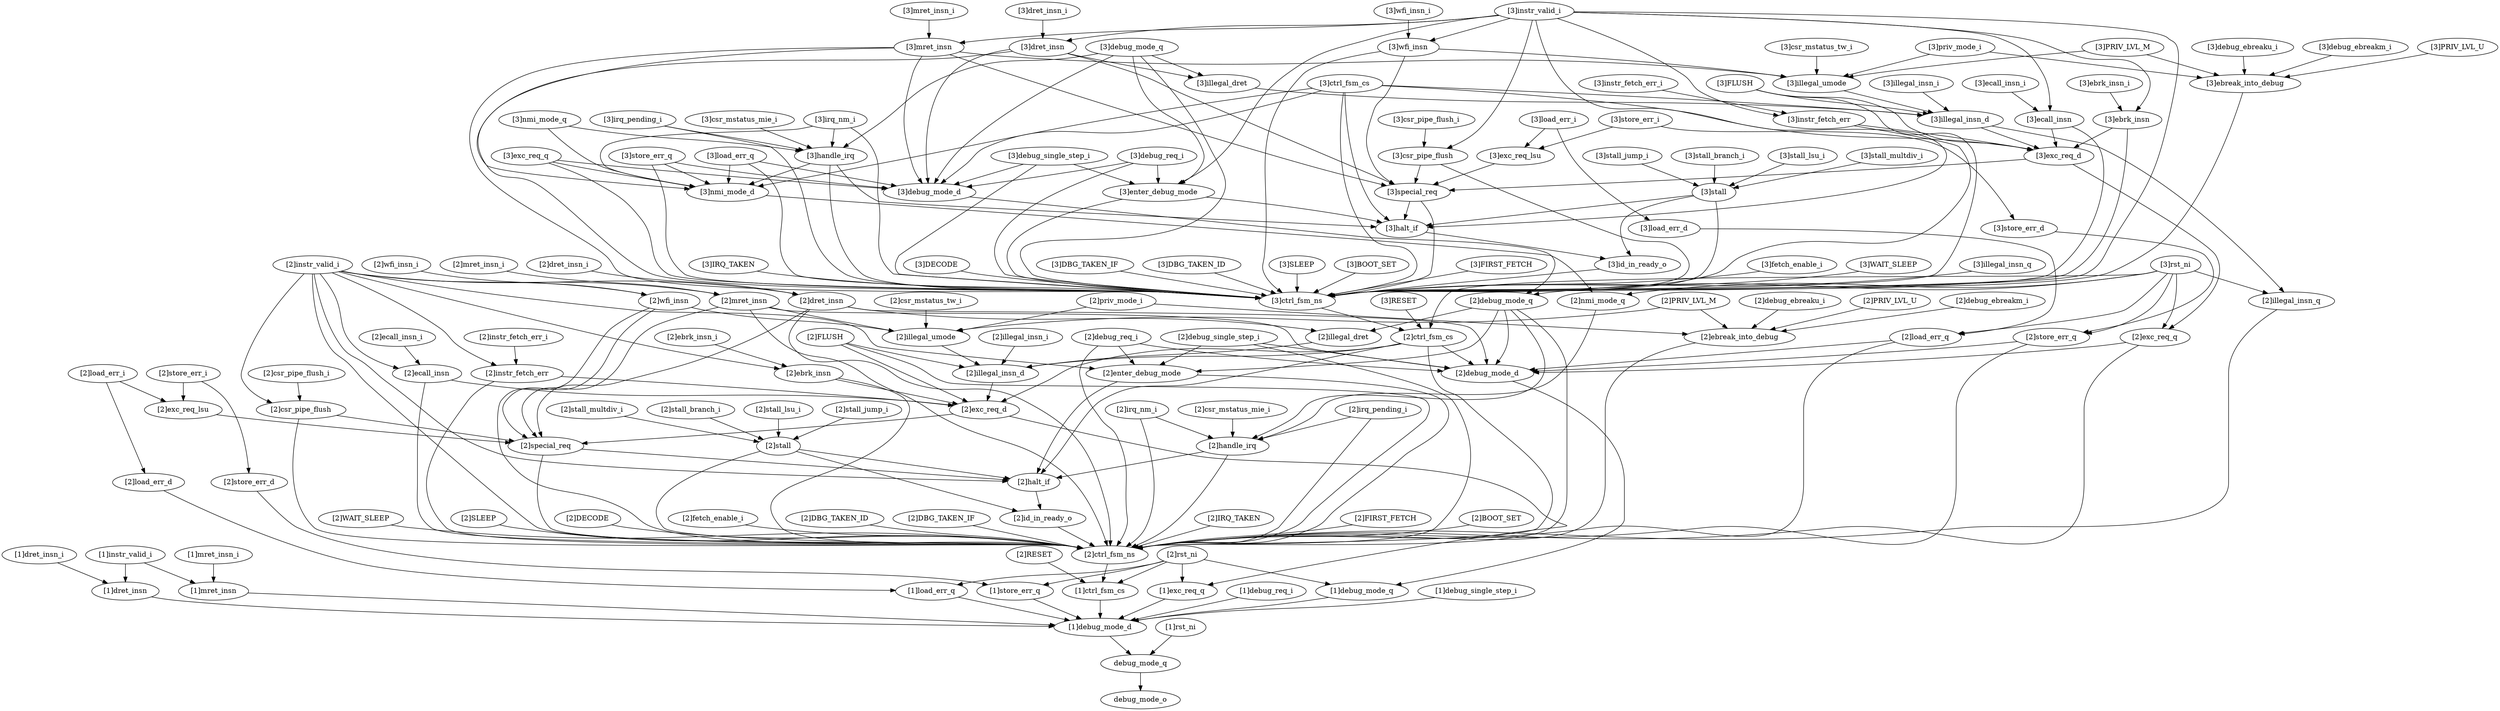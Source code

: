 strict digraph "" {
	"[3]irq_nm_i"	 [complexity=39,
		importance=0.508039555394,
		rank=0.0130266552665];
	"[3]handle_irq"	 [complexity=33,
		importance=0.503041939227,
		rank=0.0152436951281];
	"[3]irq_nm_i" -> "[3]handle_irq";
	"[3]nmi_mode_d"	 [complexity=24,
		importance=0.603479155975,
		rank=0.0251449648323];
	"[3]irq_nm_i" -> "[3]nmi_mode_d";
	"[3]ctrl_fsm_ns"	 [complexity=24,
		importance=0.141719331847,
		rank=0.00590497216029];
	"[3]irq_nm_i" -> "[3]ctrl_fsm_ns";
	"[3]wfi_insn"	 [complexity=57,
		importance=0.554368128177,
		rank=0.00972575663468];
	"[3]illegal_umode"	 [complexity=51,
		importance=0.546705284583,
		rank=0.0107197114624];
	"[3]wfi_insn" -> "[3]illegal_umode";
	"[3]special_req"	 [complexity=31,
		importance=0.50883312252,
		rank=0.0164139716942];
	"[3]wfi_insn" -> "[3]special_req";
	"[3]wfi_insn" -> "[3]ctrl_fsm_ns";
	"[3]fetch_enable_i"	 [complexity=25,
		importance=0.146716948014,
		rank=0.00586867792054];
	"[3]fetch_enable_i" -> "[3]ctrl_fsm_ns";
	"[3]WAIT_SLEEP"	 [complexity=26,
		importance=0.146716948014,
		rank=0.00564295953898];
	"[3]WAIT_SLEEP" -> "[3]ctrl_fsm_ns";
	"[1]debug_mode_d"	 [complexity=4,
		importance=0.0211377898881,
		rank=0.00528444747203];
	debug_mode_q	 [complexity=2,
		importance=0.0141117151107,
		rank=0.00705585755534];
	"[1]debug_mode_d" -> debug_mode_q;
	"[2]DECODE"	 [complexity=17,
		importance=1.70109643372,
		rank=0.100064496101];
	"[2]ctrl_fsm_ns"	 [complexity=7,
		importance=0.169609881755,
		rank=0.0242299831079];
	"[2]DECODE" -> "[2]ctrl_fsm_ns";
	"[2]csr_pipe_flush"	 [complexity=21,
		importance=0.600167615838,
		rank=0.028579410278];
	"[2]csr_pipe_flush" -> "[2]ctrl_fsm_ns";
	"[2]special_req"	 [complexity=14,
		importance=0.592504772244,
		rank=0.042321769446];
	"[2]csr_pipe_flush" -> "[2]special_req";
	"[3]csr_pipe_flush_i"	 [complexity=41,
		importance=0.521493582281,
		rank=0.0127193556654];
	"[3]csr_pipe_flush"	 [complexity=38,
		importance=0.516495966114,
		rank=0.0135919991083];
	"[3]csr_pipe_flush_i" -> "[3]csr_pipe_flush";
	"[2]stall_multdiv_i"	 [complexity=21,
		importance=0.597341559996,
		rank=0.0284448361903];
	"[2]stall"	 [complexity=16,
		importance=0.59234394383,
		rank=0.0370214964894];
	"[2]stall_multdiv_i" -> "[2]stall";
	"[1]ctrl_fsm_cs"	 [complexity=5,
		importance=0.11814378246,
		rank=0.023628756492];
	"[1]ctrl_fsm_cs" -> "[1]debug_mode_d";
	"[1]instr_valid_i"	 [complexity=8,
		importance=0.0337982496491,
		rank=0.00422478120614];
	"[1]dret_insn"	 [complexity=5,
		importance=0.0288006334825,
		rank=0.0057601266965];
	"[1]instr_valid_i" -> "[1]dret_insn";
	"[1]mret_insn"	 [complexity=5,
		importance=0.0288006334825,
		rank=0.0057601266965];
	"[1]instr_valid_i" -> "[1]mret_insn";
	"[2]load_err_d"	 [complexity=9,
		importance=0.0358627400156,
		rank=0.00398474889062];
	"[1]load_err_q"	 [complexity=7,
		importance=0.0296157984922,
		rank=0.00423082835603];
	"[2]load_err_d" -> "[1]load_err_q";
	"[3]illegal_insn_d"	 [complexity=45,
		importance=0.536266070724,
		rank=0.0119170237939];
	"[3]illegal_umode" -> "[3]illegal_insn_d";
	"[2]WAIT_SLEEP"	 [complexity=9,
		importance=0.174607497922,
		rank=0.0194008331024];
	"[2]WAIT_SLEEP" -> "[2]ctrl_fsm_ns";
	"[1]debug_mode_q"	 [complexity=6,
		importance=0.0300055823569,
		rank=0.00500093039281];
	"[1]debug_mode_q" -> "[1]debug_mode_d";
	"[2]ebreak_into_debug"	 [complexity=9,
		importance=0.183769217204,
		rank=0.0204188019116];
	"[2]ebreak_into_debug" -> "[2]ctrl_fsm_ns";
	"[2]stall_branch_i"	 [complexity=21,
		importance=0.597341559996,
		rank=0.0284448361903];
	"[2]stall_branch_i" -> "[2]stall";
	"[1]exc_req_q"	 [complexity=7,
		importance=0.0292276614397,
		rank=0.00417538020568];
	"[1]exc_req_q" -> "[1]debug_mode_d";
	"[1]debug_req_i"	 [complexity=6,
		importance=0.0472731959429,
		rank=0.00787886599048];
	"[1]debug_req_i" -> "[1]debug_mode_d";
	"[2]debug_req_i"	 [complexity=21,
		importance=0.780438035623,
		rank=0.0371637159821];
	"[2]enter_debug_mode"	 [complexity=16,
		importance=0.775440419456,
		rank=0.048465026216];
	"[2]debug_req_i" -> "[2]enter_debug_mode";
	"[2]debug_mode_d"	 [complexity=8,
		importance=0.0370316571343,
		rank=0.00462895714179];
	"[2]debug_req_i" -> "[2]debug_mode_d";
	"[2]debug_req_i" -> "[2]ctrl_fsm_ns";
	"[2]halt_if"	 [complexity=11,
		importance=0.192450574936,
		rank=0.0174955068124];
	"[2]enter_debug_mode" -> "[2]halt_if";
	"[2]enter_debug_mode" -> "[2]ctrl_fsm_ns";
	"[3]ecall_insn"	 [complexity=45,
		importance=0.527437584349,
		rank=0.0117208352078];
	"[3]exc_req_d"	 [complexity=38,
		importance=0.519774740754,
		rank=0.0136782826514];
	"[3]ecall_insn" -> "[3]exc_req_d";
	"[3]ecall_insn" -> "[3]ctrl_fsm_ns";
	"[1]rst_ni"	 [complexity=3,
		importance=0.033221046388,
		rank=0.0110736821293];
	"[1]rst_ni" -> debug_mode_q;
	"[2]SLEEP"	 [complexity=9,
		importance=0.174607497922,
		rank=0.0194008331024];
	"[2]SLEEP" -> "[2]ctrl_fsm_ns";
	"[1]dret_insn" -> "[1]debug_mode_d";
	"[3]store_err_i"	 [complexity=41,
		importance=0.521327005567,
		rank=0.0127152928187];
	"[3]exc_req_lsu"	 [complexity=38,
		importance=0.5163293894,
		rank=0.0135876155105];
	"[3]store_err_i" -> "[3]exc_req_lsu";
	"[3]store_err_d"	 [complexity=12,
		importance=0.523554595392,
		rank=0.043629549616];
	"[3]store_err_i" -> "[3]store_err_d";
	debug_mode_o	 [complexity=0,
		importance=0.00524392264192,
		rank=0.0];
	debug_mode_q -> debug_mode_o;
	"[2]ecall_insn"	 [complexity=16,
		importance=0.0478321232688,
		rank=0.0029895077043];
	"[2]ecall_insn" -> "[2]ctrl_fsm_ns";
	"[2]exc_req_d"	 [complexity=9,
		importance=0.0401692796744,
		rank=0.00446325329716];
	"[2]ecall_insn" -> "[2]exc_req_d";
	"[2]store_err_i"	 [complexity=24,
		importance=0.604998655291,
		rank=0.0252082773038];
	"[2]store_err_d"	 [complexity=9,
		importance=0.0358627400156,
		rank=0.00398474889062];
	"[2]store_err_i" -> "[2]store_err_d";
	"[2]exc_req_lsu"	 [complexity=21,
		importance=0.600001039124,
		rank=0.0285714780535];
	"[2]store_err_i" -> "[2]exc_req_lsu";
	"[2]dret_insn"	 [complexity=25,
		importance=0.0700463183191,
		rank=0.00280185273276];
	"[2]dret_insn" -> "[2]debug_mode_d";
	"[2]dret_insn" -> "[2]ctrl_fsm_ns";
	"[2]illegal_dret"	 [complexity=22,
		importance=0.0623834747247,
		rank=0.00283561248749];
	"[2]dret_insn" -> "[2]illegal_dret";
	"[2]dret_insn" -> "[2]special_req";
	"[2]stall_lsu_i"	 [complexity=21,
		importance=0.597341559996,
		rank=0.0284448361903];
	"[2]stall_lsu_i" -> "[2]stall";
	"[1]store_err_q"	 [complexity=7,
		importance=0.0296157984922,
		rank=0.00423082835603];
	"[2]store_err_d" -> "[1]store_err_q";
	"[2]load_err_q"	 [complexity=10,
		importance=0.517307653869,
		rank=0.0517307653869];
	"[2]load_err_q" -> "[2]debug_mode_d";
	"[2]load_err_q" -> "[2]ctrl_fsm_ns";
	"[2]load_err_i"	 [complexity=24,
		importance=0.604998655291,
		rank=0.0252082773038];
	"[2]load_err_i" -> "[2]load_err_d";
	"[2]load_err_i" -> "[2]exc_req_lsu";
	"[3]store_err_q"	 [complexity=27,
		importance=0.433636004145,
		rank=0.0160605927461];
	"[3]store_err_q" -> "[3]nmi_mode_d";
	"[3]debug_mode_d"	 [complexity=27,
		importance=0.0782773419709,
		rank=0.00289916081374];
	"[3]store_err_q" -> "[3]debug_mode_d";
	"[3]store_err_q" -> "[3]ctrl_fsm_ns";
	"[2]store_err_q"	 [complexity=10,
		importance=0.517307653869,
		rank=0.0517307653869];
	"[2]store_err_q" -> "[2]debug_mode_d";
	"[2]store_err_q" -> "[2]ctrl_fsm_ns";
	"[3]csr_mstatus_mie_i"	 [complexity=39,
		importance=0.508039555394,
		rank=0.0130266552665];
	"[3]csr_mstatus_mie_i" -> "[3]handle_irq";
	"[3]illegal_insn_q"	 [complexity=25,
		importance=0.151196834562,
		rank=0.00604787338249];
	"[3]illegal_insn_q" -> "[3]ctrl_fsm_ns";
	"[2]debug_mode_q"	 [complexity=25,
		importance=0.0712512671934,
		rank=0.00285005068774];
	"[2]debug_mode_q" -> "[2]enter_debug_mode";
	"[2]debug_mode_q" -> "[2]debug_mode_d";
	"[2]handle_irq"	 [complexity=16,
		importance=0.586713588951,
		rank=0.0366695993095];
	"[2]debug_mode_q" -> "[2]handle_irq";
	"[2]debug_mode_q" -> "[2]ctrl_fsm_ns";
	"[2]debug_mode_q" -> "[2]illegal_dret";
	"[2]illegal_insn_q"	 [complexity=8,
		importance=0.17908738447,
		rank=0.0223859230588];
	"[3]illegal_insn_d" -> "[2]illegal_insn_q";
	"[3]illegal_insn_d" -> "[3]exc_req_d";
	"[2]fetch_enable_i"	 [complexity=8,
		importance=0.174607497922,
		rank=0.0218259372402];
	"[2]fetch_enable_i" -> "[2]ctrl_fsm_ns";
	"[2]csr_mstatus_mie_i"	 [complexity=22,
		importance=0.591711205118,
		rank=0.026895963869];
	"[2]csr_mstatus_mie_i" -> "[2]handle_irq";
	"[2]id_in_ready_o"	 [complexity=8,
		importance=0.178926283247,
		rank=0.0223657854059];
	"[2]id_in_ready_o" -> "[2]ctrl_fsm_ns";
	"[2]debug_mode_d" -> "[1]debug_mode_q";
	"[2]DBG_TAKEN_ID"	 [complexity=9,
		importance=0.174607497922,
		rank=0.0194008331024];
	"[2]DBG_TAKEN_ID" -> "[2]ctrl_fsm_ns";
	"[3]illegal_insn_i"	 [complexity=51,
		importance=0.541263686891,
		rank=0.0106130134685];
	"[3]illegal_insn_i" -> "[3]illegal_insn_d";
	"[2]DBG_TAKEN_IF"	 [complexity=13,
		importance=0.513827261432,
		rank=0.0395251739563];
	"[2]DBG_TAKEN_IF" -> "[2]ctrl_fsm_ns";
	"[3]priv_mode_i"	 [complexity=33,
		importance=0.160876283463,
		rank=0.00487503889282];
	"[3]priv_mode_i" -> "[3]illegal_umode";
	"[3]ebreak_into_debug"	 [complexity=26,
		importance=0.155878667296,
		rank=0.00599533335755];
	"[3]priv_mode_i" -> "[3]ebreak_into_debug";
	"[2]instr_fetch_err_i"	 [complexity=19,
		importance=0.0528297394355,
		rank=0.00278051260187];
	"[2]instr_fetch_err"	 [complexity=16,
		importance=0.0478321232688,
		rank=0.0029895077043];
	"[2]instr_fetch_err_i" -> "[2]instr_fetch_err";
	"[3]halt_if"	 [complexity=28,
		importance=0.164560025028,
		rank=0.00587714375101];
	"[3]handle_irq" -> "[3]halt_if";
	"[3]handle_irq" -> "[3]nmi_mode_d";
	"[3]handle_irq" -> "[3]ctrl_fsm_ns";
	"[3]ebrk_insn"	 [complexity=45,
		importance=0.527437584349,
		rank=0.0117208352078];
	"[3]ebrk_insn" -> "[3]exc_req_d";
	"[3]ebrk_insn" -> "[3]ctrl_fsm_ns";
	"[1]load_err_q" -> "[1]debug_mode_d";
	"[3]FLUSH"	 [complexity=51,
		importance=0.541263686891,
		rank=0.0106130134685];
	"[3]FLUSH" -> "[3]illegal_insn_d";
	"[3]FLUSH" -> "[3]exc_req_d";
	"[3]FLUSH" -> "[3]ctrl_fsm_ns";
	"[3]debug_single_step_i"	 [complexity=38,
		importance=0.668875835991,
		rank=0.017601995684];
	"[3]enter_debug_mode"	 [complexity=33,
		importance=0.663878219824,
		rank=0.0201175218129];
	"[3]debug_single_step_i" -> "[3]enter_debug_mode";
	"[3]debug_single_step_i" -> "[3]debug_mode_d";
	"[3]debug_single_step_i" -> "[3]ctrl_fsm_ns";
	"[3]IRQ_TAKEN"	 [complexity=30,
		importance=0.430155611707,
		rank=0.0143385203902];
	"[3]IRQ_TAKEN" -> "[3]ctrl_fsm_ns";
	"[2]rst_ni"	 [complexity=8,
		importance=0.0634529390461,
		rank=0.00793161738076];
	"[2]rst_ni" -> "[1]ctrl_fsm_cs";
	"[2]rst_ni" -> "[1]debug_mode_q";
	"[2]rst_ni" -> "[1]exc_req_q";
	"[2]rst_ni" -> "[1]load_err_q";
	"[2]rst_ni" -> "[1]store_err_q";
	"[1]mret_insn" -> "[1]debug_mode_d";
	"[2]wfi_insn"	 [complexity=28,
		importance=0.0747626670969,
		rank=0.00267009525346];
	"[2]wfi_insn" -> "[2]ctrl_fsm_ns";
	"[2]wfi_insn" -> "[2]special_req";
	"[2]illegal_umode"	 [complexity=22,
		importance=0.0670998235025,
		rank=0.00304999197739];
	"[2]wfi_insn" -> "[2]illegal_umode";
	"[3]irq_pending_i"	 [complexity=39,
		importance=0.508039555394,
		rank=0.0130266552665];
	"[3]irq_pending_i" -> "[3]handle_irq";
	"[3]irq_pending_i" -> "[3]ctrl_fsm_ns";
	"[3]nmi_mode_q"	 [complexity=39,
		importance=0.512200114119,
		rank=0.0131333362595];
	"[3]nmi_mode_q" -> "[3]handle_irq";
	"[3]nmi_mode_q" -> "[3]nmi_mode_d";
	"[3]instr_valid_i"	 [complexity=48,
		importance=0.532435200515,
		rank=0.0110924000107];
	"[3]instr_valid_i" -> "[3]wfi_insn";
	"[3]instr_valid_i" -> "[3]ecall_insn";
	"[3]instr_valid_i" -> "[3]ebrk_insn";
	"[3]instr_valid_i" -> "[3]halt_if";
	"[3]dret_insn"	 [complexity=54,
		importance=0.549651779399,
		rank=0.0101787366555];
	"[3]instr_valid_i" -> "[3]dret_insn";
	"[3]mret_insn"	 [complexity=57,
		importance=0.554368128177,
		rank=0.00972575663468];
	"[3]instr_valid_i" -> "[3]mret_insn";
	"[3]instr_valid_i" -> "[3]enter_debug_mode";
	"[3]instr_fetch_err"	 [complexity=45,
		importance=0.527437584349,
		rank=0.0117208352078];
	"[3]instr_valid_i" -> "[3]instr_fetch_err";
	"[3]instr_valid_i" -> "[3]ctrl_fsm_ns";
	"[3]instr_valid_i" -> "[3]csr_pipe_flush";
	"[3]ctrl_fsm_cs"	 [complexity=51,
		importance=0.569858693632,
		rank=0.0111736998751];
	"[3]ctrl_fsm_cs" -> "[3]illegal_insn_d";
	"[3]ctrl_fsm_cs" -> "[3]halt_if";
	"[3]ctrl_fsm_cs" -> "[3]nmi_mode_d";
	"[3]ctrl_fsm_cs" -> "[3]debug_mode_d";
	"[3]ctrl_fsm_cs" -> "[3]exc_req_d";
	"[3]ctrl_fsm_cs" -> "[3]ctrl_fsm_ns";
	"[3]illegal_dret"	 [complexity=51,
		importance=0.541988935805,
		rank=0.0106272340354];
	"[3]illegal_dret" -> "[3]illegal_insn_d";
	"[1]store_err_q" -> "[1]debug_mode_d";
	"[3]mret_insn_i"	 [complexity=60,
		importance=0.559365744344,
		rank=0.00932276240573];
	"[3]mret_insn_i" -> "[3]mret_insn";
	"[2]handle_irq" -> "[2]halt_if";
	"[2]handle_irq" -> "[2]ctrl_fsm_ns";
	"[2]mret_insn_i"	 [complexity=31,
		importance=0.0797602832636,
		rank=0.00257291236334];
	"[2]mret_insn"	 [complexity=28,
		importance=0.0747626670969,
		rank=0.00267009525346];
	"[2]mret_insn_i" -> "[2]mret_insn";
	"[3]DECODE"	 [complexity=34,
		importance=1.42219093464,
		rank=0.0418291451363];
	"[3]DECODE" -> "[3]ctrl_fsm_ns";
	"[2]FLUSH"	 [complexity=22,
		importance=0.061658225811,
		rank=0.00280264662777];
	"[2]illegal_insn_d"	 [complexity=16,
		importance=0.0566606096444,
		rank=0.00354128810277];
	"[2]FLUSH" -> "[2]illegal_insn_d";
	"[2]FLUSH" -> "[2]ctrl_fsm_ns";
	"[2]FLUSH" -> "[2]exc_req_d";
	"[2]illegal_insn_d" -> "[2]exc_req_d";
	"[2]halt_if" -> "[2]id_in_ready_o";
	"[3]id_in_ready_o"	 [complexity=25,
		importance=0.151035733339,
		rank=0.00604142933357];
	"[3]halt_if" -> "[3]id_in_ready_o";
	"[2]illegal_insn_i"	 [complexity=22,
		importance=0.061658225811,
		rank=0.00280264662777];
	"[2]illegal_insn_i" -> "[2]illegal_insn_d";
	"[3]debug_req_i"	 [complexity=38,
		importance=0.668875835991,
		rank=0.017601995684];
	"[3]debug_req_i" -> "[3]enter_debug_mode";
	"[3]debug_req_i" -> "[3]debug_mode_d";
	"[3]debug_req_i" -> "[3]ctrl_fsm_ns";
	"[3]DBG_TAKEN_IF"	 [complexity=30,
		importance=0.430155611707,
		rank=0.0143385203902];
	"[3]DBG_TAKEN_IF" -> "[3]ctrl_fsm_ns";
	"[2]illegal_insn_q" -> "[2]ctrl_fsm_ns";
	"[3]DBG_TAKEN_ID"	 [complexity=26,
		importance=0.146716948014,
		rank=0.00564295953898];
	"[3]DBG_TAKEN_ID" -> "[3]ctrl_fsm_ns";
	"[3]special_req" -> "[3]halt_if";
	"[3]special_req" -> "[3]ctrl_fsm_ns";
	"[2]ctrl_fsm_ns" -> "[1]ctrl_fsm_cs";
	"[1]mret_insn_i"	 [complexity=8,
		importance=0.0337982496491,
		rank=0.00422478120614];
	"[1]mret_insn_i" -> "[1]mret_insn";
	"[2]irq_nm_i"	 [complexity=22,
		importance=0.591711205118,
		rank=0.026895963869];
	"[2]irq_nm_i" -> "[2]handle_irq";
	"[2]irq_nm_i" -> "[2]ctrl_fsm_ns";
	"[3]ecall_insn_i"	 [complexity=48,
		importance=0.532435200515,
		rank=0.0110924000107];
	"[3]ecall_insn_i" -> "[3]ecall_insn";
	"[2]instr_fetch_err" -> "[2]ctrl_fsm_ns";
	"[2]instr_fetch_err" -> "[2]exc_req_d";
	"[3]rst_ni"	 [complexity=23,
		importance=0.185504081271,
		rank=0.00806539483785];
	"[3]rst_ni" -> "[2]load_err_q";
	"[3]rst_ni" -> "[2]store_err_q";
	"[3]rst_ni" -> "[2]debug_mode_q";
	"[3]rst_ni" -> "[2]illegal_insn_q";
	"[2]ctrl_fsm_cs"	 [complexity=22,
		importance=0.0902532325519,
		rank=0.00410241966145];
	"[3]rst_ni" -> "[2]ctrl_fsm_cs";
	"[2]exc_req_q"	 [complexity=10,
		importance=0.516919516817,
		rank=0.0516919516817];
	"[3]rst_ni" -> "[2]exc_req_q";
	"[2]nmi_mode_q"	 [complexity=22,
		importance=0.595871763843,
		rank=0.0270850801747];
	"[3]rst_ni" -> "[2]nmi_mode_q";
	"[2]mret_insn" -> "[2]debug_mode_d";
	"[2]mret_insn" -> "[2]ctrl_fsm_ns";
	"[2]mret_insn" -> "[2]special_req";
	"[2]mret_insn" -> "[2]illegal_umode";
	"[3]exc_req_lsu" -> "[3]special_req";
	"[3]debug_ebreakm_i"	 [complexity=33,
		importance=0.160876283463,
		rank=0.00487503889282];
	"[3]debug_ebreakm_i" -> "[3]ebreak_into_debug";
	"[3]PRIV_LVL_M"	 [complexity=33,
		importance=0.160876283463,
		rank=0.00487503889282];
	"[3]PRIV_LVL_M" -> "[3]illegal_umode";
	"[3]PRIV_LVL_M" -> "[3]ebreak_into_debug";
	"[2]exc_req_lsu" -> "[2]special_req";
	"[1]debug_single_step_i"	 [complexity=6,
		importance=0.0472731959429,
		rank=0.00787886599048];
	"[1]debug_single_step_i" -> "[1]debug_mode_d";
	"[3]stall_lsu_i"	 [complexity=38,
		importance=0.513669910272,
		rank=0.0135176292177];
	"[3]stall"	 [complexity=33,
		importance=0.508672294105,
		rank=0.0154143119426];
	"[3]stall_lsu_i" -> "[3]stall";
	"[2]debug_ebreaku_i"	 [complexity=16,
		importance=0.188766833371,
		rank=0.0117979270857];
	"[2]debug_ebreaku_i" -> "[2]ebreak_into_debug";
	"[2]dret_insn_i"	 [complexity=28,
		importance=0.0750439344857,
		rank=0.00268014051735];
	"[2]dret_insn_i" -> "[2]dret_insn";
	"[3]dret_insn" -> "[3]illegal_dret";
	"[3]dret_insn" -> "[3]special_req";
	"[3]dret_insn" -> "[3]debug_mode_d";
	"[3]dret_insn" -> "[3]ctrl_fsm_ns";
	"[3]id_in_ready_o" -> "[3]ctrl_fsm_ns";
	"[2]IRQ_TAKEN"	 [complexity=13,
		importance=0.513827261432,
		rank=0.0395251739563];
	"[2]IRQ_TAKEN" -> "[2]ctrl_fsm_ns";
	"[3]nmi_mode_d" -> "[2]nmi_mode_q";
	"[2]priv_mode_i"	 [complexity=28,
		importance=0.0720974396692,
		rank=0.00257490855961];
	"[2]priv_mode_i" -> "[2]ebreak_into_debug";
	"[2]priv_mode_i" -> "[2]illegal_umode";
	"[3]ebreak_into_debug" -> "[3]ctrl_fsm_ns";
	"[2]ebrk_insn"	 [complexity=16,
		importance=0.0478321232688,
		rank=0.0029895077043];
	"[2]ebrk_insn" -> "[2]ctrl_fsm_ns";
	"[2]ebrk_insn" -> "[2]exc_req_d";
	"[2]PRIV_LVL_M"	 [complexity=28,
		importance=0.0720974396692,
		rank=0.00257490855961];
	"[2]PRIV_LVL_M" -> "[2]ebreak_into_debug";
	"[2]PRIV_LVL_M" -> "[2]illegal_umode";
	"[3]PRIV_LVL_U"	 [complexity=33,
		importance=0.160876283463,
		rank=0.00487503889282];
	"[3]PRIV_LVL_U" -> "[3]ebreak_into_debug";
	"[2]ctrl_fsm_cs" -> "[2]debug_mode_d";
	"[2]ctrl_fsm_cs" -> "[2]illegal_insn_d";
	"[2]ctrl_fsm_cs" -> "[2]halt_if";
	"[2]ctrl_fsm_cs" -> "[2]ctrl_fsm_ns";
	"[2]ctrl_fsm_cs" -> "[2]exc_req_d";
	"[2]csr_mstatus_tw_i"	 [complexity=28,
		importance=0.0720974396692,
		rank=0.00257490855961];
	"[2]csr_mstatus_tw_i" -> "[2]illegal_umode";
	"[2]PRIV_LVL_U"	 [complexity=16,
		importance=0.188766833371,
		rank=0.0117979270857];
	"[2]PRIV_LVL_U" -> "[2]ebreak_into_debug";
	"[3]mret_insn" -> "[3]illegal_umode";
	"[3]mret_insn" -> "[3]special_req";
	"[3]mret_insn" -> "[3]nmi_mode_d";
	"[3]mret_insn" -> "[3]debug_mode_d";
	"[3]mret_insn" -> "[3]ctrl_fsm_ns";
	"[3]RESET"	 [complexity=24,
		importance=0.0952508487186,
		rank=0.00396878536328];
	"[3]RESET" -> "[2]ctrl_fsm_cs";
	"[3]ebrk_insn_i"	 [complexity=48,
		importance=0.532435200515,
		rank=0.0110924000107];
	"[3]ebrk_insn_i" -> "[3]ebrk_insn";
	"[2]exc_req_d" -> "[1]exc_req_q";
	"[2]exc_req_d" -> "[2]special_req";
	"[3]load_err_i"	 [complexity=41,
		importance=0.521327005567,
		rank=0.0127152928187];
	"[3]load_err_i" -> "[3]exc_req_lsu";
	"[3]load_err_d"	 [complexity=12,
		importance=0.523554595392,
		rank=0.043629549616];
	"[3]load_err_i" -> "[3]load_err_d";
	"[2]debug_ebreakm_i"	 [complexity=16,
		importance=0.188766833371,
		rank=0.0117979270857];
	"[2]debug_ebreakm_i" -> "[2]ebreak_into_debug";
	"[3]csr_mstatus_tw_i"	 [complexity=57,
		importance=0.551702900749,
		rank=0.00967899825876];
	"[3]csr_mstatus_tw_i" -> "[3]illegal_umode";
	"[3]load_err_d" -> "[2]load_err_q";
	"[3]enter_debug_mode" -> "[3]halt_if";
	"[3]enter_debug_mode" -> "[3]ctrl_fsm_ns";
	"[2]debug_single_step_i"	 [complexity=21,
		importance=0.780438035623,
		rank=0.0371637159821];
	"[2]debug_single_step_i" -> "[2]enter_debug_mode";
	"[2]debug_single_step_i" -> "[2]debug_mode_d";
	"[2]debug_single_step_i" -> "[2]ctrl_fsm_ns";
	"[1]dret_insn_i"	 [complexity=8,
		importance=0.0337982496491,
		rank=0.00422478120614];
	"[1]dret_insn_i" -> "[1]dret_insn";
	"[2]illegal_dret" -> "[2]illegal_insn_d";
	"[2]instr_valid_i"	 [complexity=19,
		importance=0.0528297394355,
		rank=0.00278051260187];
	"[2]instr_valid_i" -> "[2]csr_pipe_flush";
	"[2]instr_valid_i" -> "[2]enter_debug_mode";
	"[2]instr_valid_i" -> "[2]ecall_insn";
	"[2]instr_valid_i" -> "[2]dret_insn";
	"[2]instr_valid_i" -> "[2]wfi_insn";
	"[2]instr_valid_i" -> "[2]halt_if";
	"[2]instr_valid_i" -> "[2]ctrl_fsm_ns";
	"[2]instr_valid_i" -> "[2]instr_fetch_err";
	"[2]instr_valid_i" -> "[2]mret_insn";
	"[2]instr_valid_i" -> "[2]ebrk_insn";
	"[3]load_err_q"	 [complexity=27,
		importance=0.433636004145,
		rank=0.0160605927461];
	"[3]load_err_q" -> "[3]nmi_mode_d";
	"[3]load_err_q" -> "[3]debug_mode_d";
	"[3]load_err_q" -> "[3]ctrl_fsm_ns";
	"[2]exc_req_q" -> "[2]debug_mode_d";
	"[2]exc_req_q" -> "[2]ctrl_fsm_ns";
	"[3]dret_insn_i"	 [complexity=57,
		importance=0.554649395566,
		rank=0.00973069115028];
	"[3]dret_insn_i" -> "[3]dret_insn";
	"[3]stall_multdiv_i"	 [complexity=38,
		importance=0.513669910272,
		rank=0.0135176292177];
	"[3]stall_multdiv_i" -> "[3]stall";
	"[3]SLEEP"	 [complexity=26,
		importance=0.146716948014,
		rank=0.00564295953898];
	"[3]SLEEP" -> "[3]ctrl_fsm_ns";
	"[2]stall_jump_i"	 [complexity=21,
		importance=0.597341559996,
		rank=0.0284448361903];
	"[2]stall_jump_i" -> "[2]stall";
	"[3]debug_ebreaku_i"	 [complexity=33,
		importance=0.160876283463,
		rank=0.00487503889282];
	"[3]debug_ebreaku_i" -> "[3]ebreak_into_debug";
	"[3]stall_jump_i"	 [complexity=38,
		importance=0.513669910272,
		rank=0.0135176292177];
	"[3]stall_jump_i" -> "[3]stall";
	"[3]instr_fetch_err_i"	 [complexity=48,
		importance=0.532435200515,
		rank=0.0110924000107];
	"[3]instr_fetch_err_i" -> "[3]instr_fetch_err";
	"[2]FIRST_FETCH"	 [complexity=11,
		importance=0.344217379677,
		rank=0.0312924890615];
	"[2]FIRST_FETCH" -> "[2]ctrl_fsm_ns";
	"[2]special_req" -> "[2]halt_if";
	"[2]special_req" -> "[2]ctrl_fsm_ns";
	"[2]csr_pipe_flush_i"	 [complexity=24,
		importance=0.605165232005,
		rank=0.0252152180002];
	"[2]csr_pipe_flush_i" -> "[2]csr_pipe_flush";
	"[2]nmi_mode_q" -> "[2]handle_irq";
	"[3]instr_fetch_err" -> "[3]exc_req_d";
	"[3]instr_fetch_err" -> "[3]ctrl_fsm_ns";
	"[2]stall" -> "[2]id_in_ready_o";
	"[2]stall" -> "[2]halt_if";
	"[2]stall" -> "[2]ctrl_fsm_ns";
	"[2]irq_pending_i"	 [complexity=22,
		importance=0.591711205118,
		rank=0.026895963869];
	"[2]irq_pending_i" -> "[2]handle_irq";
	"[2]irq_pending_i" -> "[2]ctrl_fsm_ns";
	"[2]ecall_insn_i"	 [complexity=19,
		importance=0.0528297394355,
		rank=0.00278051260187];
	"[2]ecall_insn_i" -> "[2]ecall_insn";
	"[3]stall_branch_i"	 [complexity=38,
		importance=0.513669910272,
		rank=0.0135176292177];
	"[3]stall_branch_i" -> "[3]stall";
	"[2]wfi_insn_i"	 [complexity=31,
		importance=0.0797602832636,
		rank=0.00257291236334];
	"[2]wfi_insn_i" -> "[2]wfi_insn";
	"[3]debug_mode_d" -> "[2]debug_mode_q";
	"[2]RESET"	 [complexity=7,
		importance=0.123141398627,
		rank=0.0175916283752];
	"[2]RESET" -> "[1]ctrl_fsm_cs";
	"[2]ebrk_insn_i"	 [complexity=19,
		importance=0.0528297394355,
		rank=0.00278051260187];
	"[2]ebrk_insn_i" -> "[2]ebrk_insn";
	"[3]BOOT_SET"	 [complexity=26,
		importance=0.146716948014,
		rank=0.00564295953898];
	"[3]BOOT_SET" -> "[3]ctrl_fsm_ns";
	"[3]store_err_d" -> "[2]store_err_q";
	"[3]debug_mode_q"	 [complexity=54,
		importance=0.550856728273,
		rank=0.0102010505236];
	"[3]debug_mode_q" -> "[3]handle_irq";
	"[3]debug_mode_q" -> "[3]illegal_dret";
	"[3]debug_mode_q" -> "[3]enter_debug_mode";
	"[3]debug_mode_q" -> "[3]debug_mode_d";
	"[3]debug_mode_q" -> "[3]ctrl_fsm_ns";
	"[3]wfi_insn_i"	 [complexity=60,
		importance=0.559365744344,
		rank=0.00932276240573];
	"[3]wfi_insn_i" -> "[3]wfi_insn";
	"[3]FIRST_FETCH"	 [complexity=28,
		importance=0.28843627986,
		rank=0.0103012957093];
	"[3]FIRST_FETCH" -> "[3]ctrl_fsm_ns";
	"[3]exc_req_d" -> "[3]special_req";
	"[3]exc_req_d" -> "[2]exc_req_q";
	"[2]BOOT_SET"	 [complexity=9,
		importance=0.174607497922,
		rank=0.0194008331024];
	"[2]BOOT_SET" -> "[2]ctrl_fsm_ns";
	"[3]ctrl_fsm_ns" -> "[2]ctrl_fsm_cs";
	"[3]csr_pipe_flush" -> "[3]special_req";
	"[3]csr_pipe_flush" -> "[3]ctrl_fsm_ns";
	"[2]illegal_umode" -> "[2]illegal_insn_d";
	"[3]exc_req_q"	 [complexity=27,
		importance=0.433247867092,
		rank=0.0160462172997];
	"[3]exc_req_q" -> "[3]nmi_mode_d";
	"[3]exc_req_q" -> "[3]debug_mode_d";
	"[3]exc_req_q" -> "[3]ctrl_fsm_ns";
	"[3]stall" -> "[3]halt_if";
	"[3]stall" -> "[3]id_in_ready_o";
	"[3]stall" -> "[3]ctrl_fsm_ns";
}
